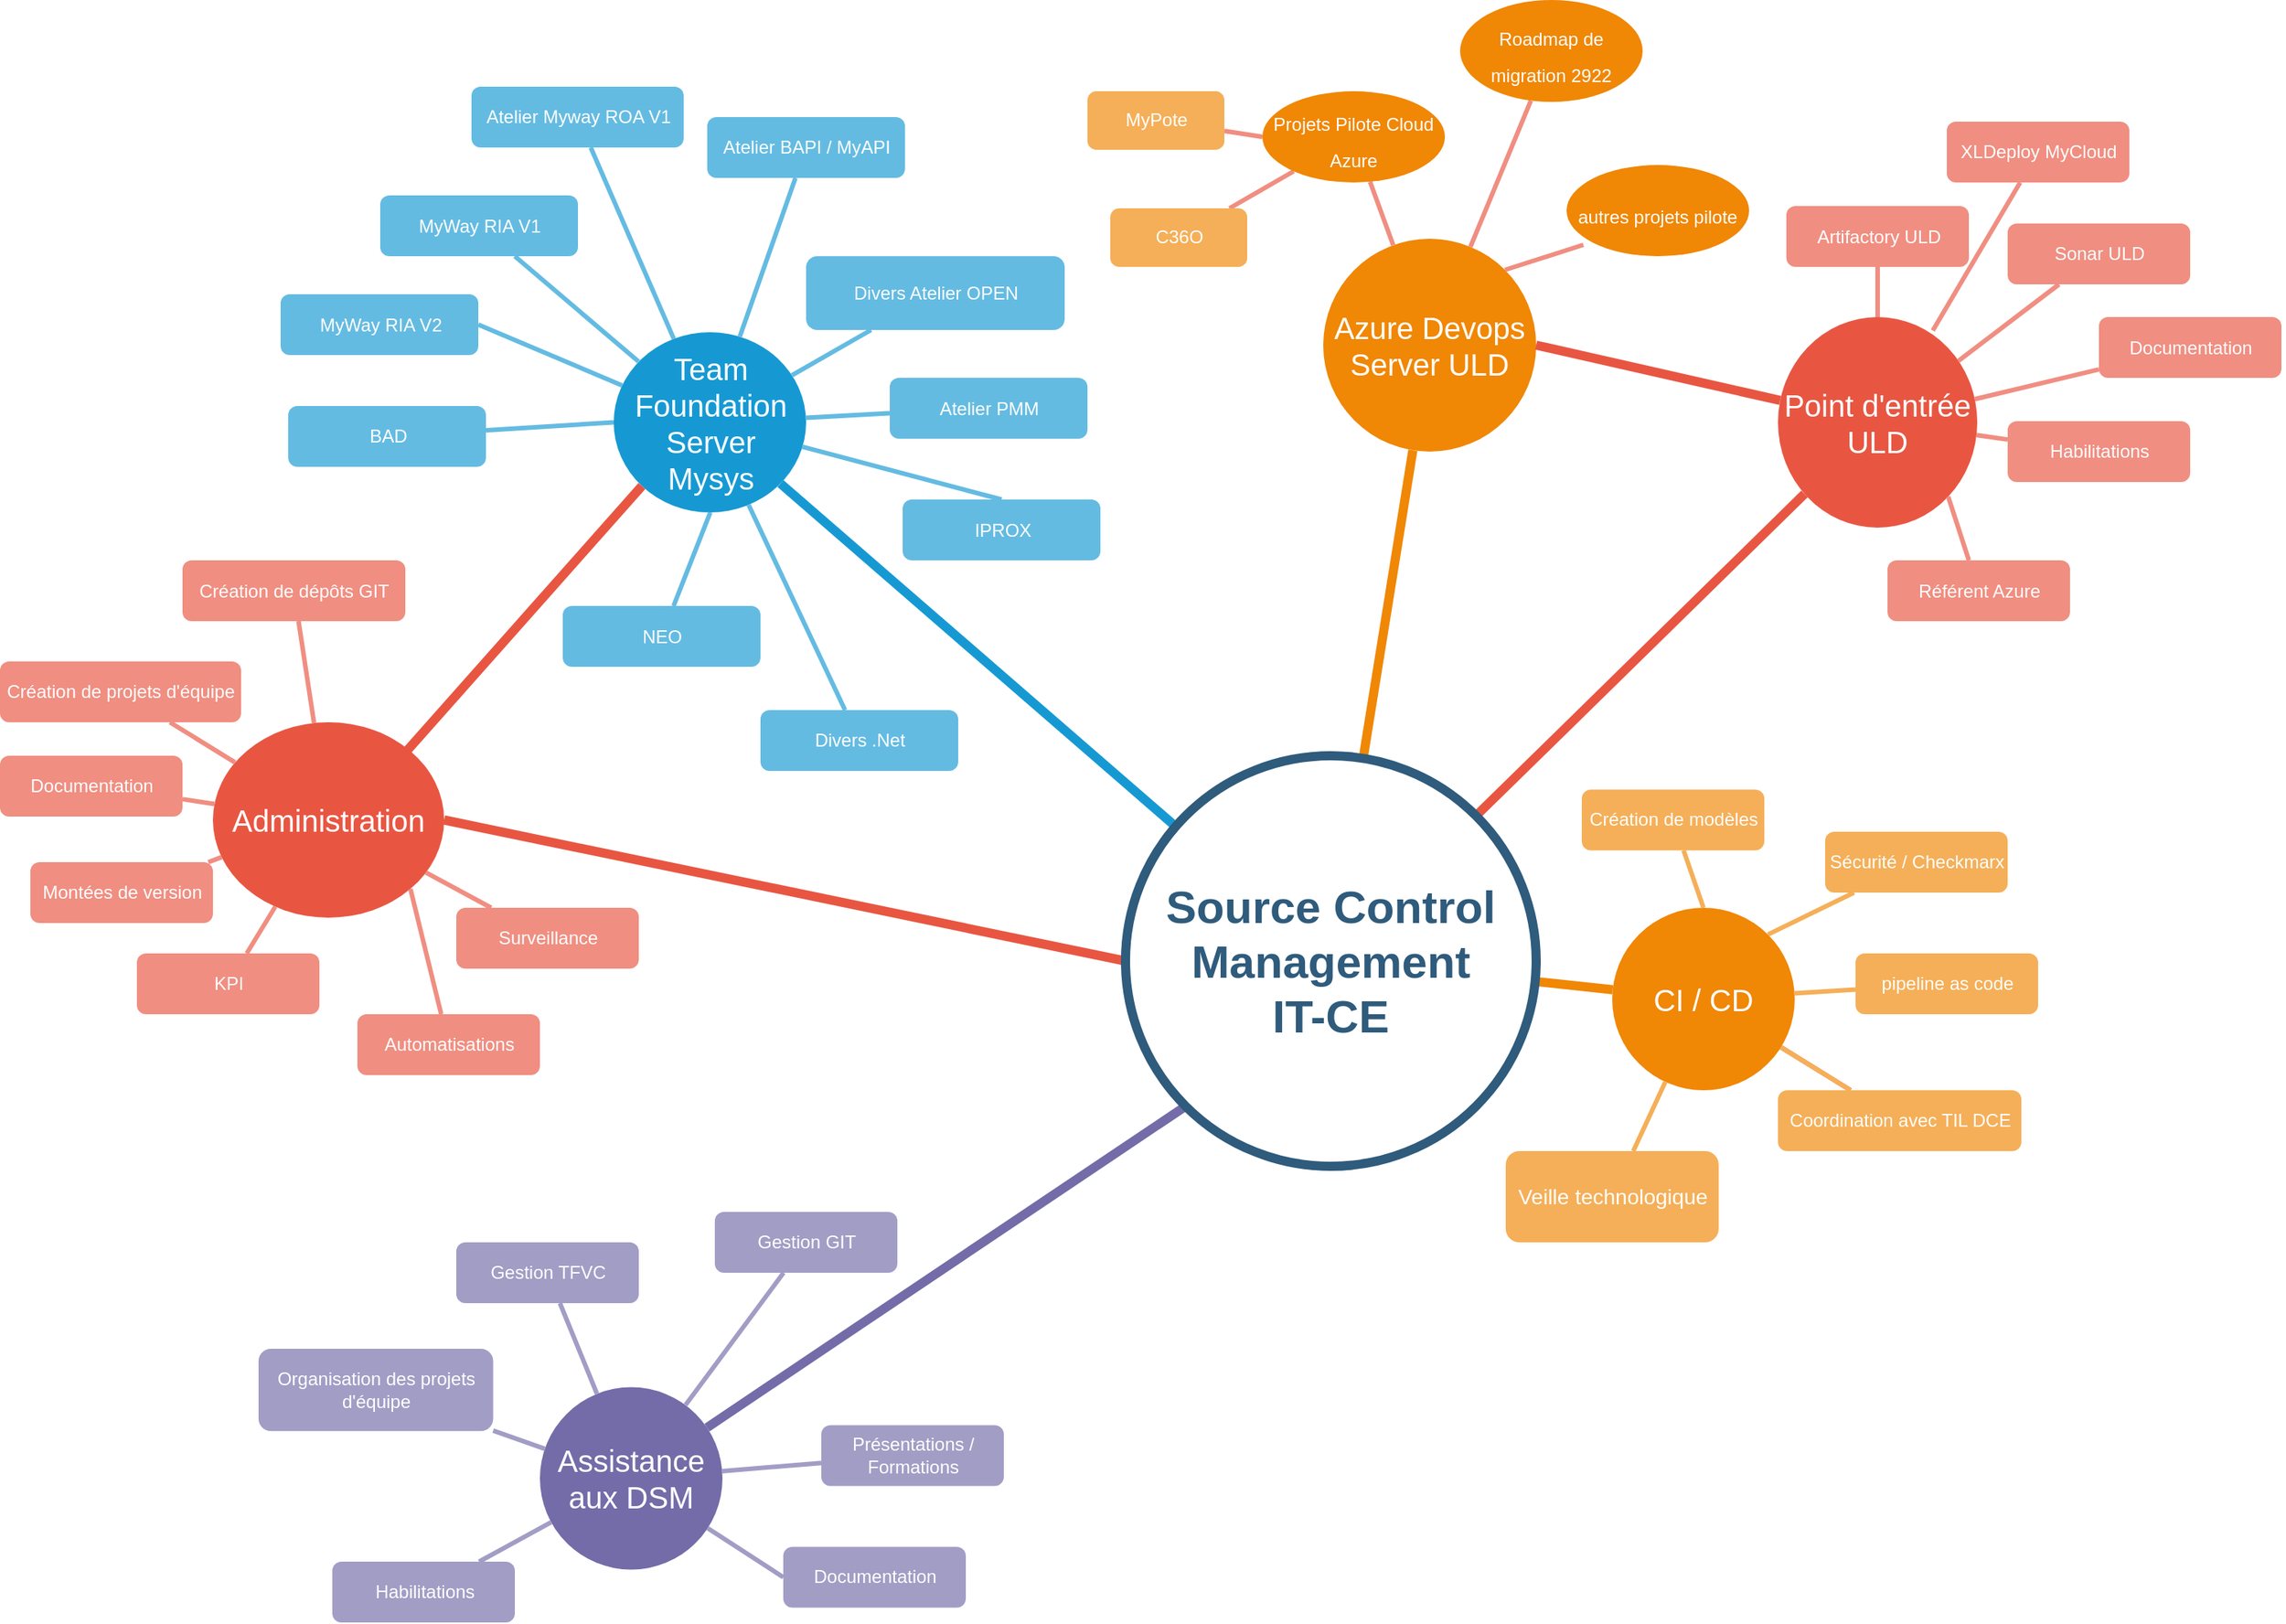 <mxfile version="15.8.0" type="github">
  <diagram id="6a731a19-8d31-9384-78a2-239565b7b9f0" name="Page-1">
    <mxGraphModel dx="1422" dy="772" grid="1" gridSize="10" guides="1" tooltips="1" connect="1" arrows="1" fold="1" page="1" pageScale="1" pageWidth="1169" pageHeight="827" background="none" math="0" shadow="0">
      <root>
        <mxCell id="0" />
        <mxCell id="1" parent="0" />
        <mxCell id="1350" value="Team Foundation Server&lt;br&gt;Mysys" style="ellipse;whiteSpace=wrap;html=1;shadow=0;fontFamily=Helvetica;fontSize=20;fontColor=#FFFFFF;align=center;strokeWidth=3;fillColor=#1699D3;strokeColor=none;" parent="1" vertex="1">
          <mxGeometry x="523.5" y="271.5" width="126.5" height="118.5" as="geometry" />
        </mxCell>
        <mxCell id="q9qTEmQOXEux0ovmEw0c-1572" value="" style="edgeStyle=none;orthogonalLoop=1;jettySize=auto;html=1;endArrow=none;strokeColor=#F08E81;strokeWidth=3;" edge="1" parent="1" source="1351" target="q9qTEmQOXEux0ovmEw0c-1571">
          <mxGeometry relative="1" as="geometry" />
        </mxCell>
        <mxCell id="q9qTEmQOXEux0ovmEw0c-1578" value="" style="edgeStyle=none;orthogonalLoop=1;jettySize=auto;html=1;endArrow=none;strokeColor=#F08E81;strokeWidth=3;" edge="1" parent="1" source="1351" target="q9qTEmQOXEux0ovmEw0c-1577">
          <mxGeometry relative="1" as="geometry" />
        </mxCell>
        <mxCell id="1351" value="Azure Devops Server ULD" style="ellipse;whiteSpace=wrap;html=1;shadow=0;fontFamily=Helvetica;fontSize=20;fontColor=#FFFFFF;align=center;strokeWidth=3;fillColor=#F08705;strokeColor=none;gradientColor=none;" parent="1" vertex="1">
          <mxGeometry x="990" y="210" width="140" height="140" as="geometry" />
        </mxCell>
        <mxCell id="q9qTEmQOXEux0ovmEw0c-1584" value="" style="edgeStyle=none;orthogonalLoop=1;jettySize=auto;html=1;endArrow=none;strokeColor=#E85642;strokeWidth=6;entryX=1;entryY=0;entryDx=0;entryDy=0;" edge="1" parent="1" source="1352" target="1515">
          <mxGeometry relative="1" as="geometry" />
        </mxCell>
        <mxCell id="1352" value="Point d&#39;entrée ULD" style="ellipse;whiteSpace=wrap;html=1;shadow=0;fontFamily=Helvetica;fontSize=20;fontColor=#FFFFFF;align=center;strokeWidth=3;fillColor=#E85642;strokeColor=none;" parent="1" vertex="1">
          <mxGeometry x="1289" y="261.5" width="131" height="138.5" as="geometry" />
        </mxCell>
        <mxCell id="q9qTEmQOXEux0ovmEw0c-1595" value="" style="edgeStyle=none;orthogonalLoop=1;jettySize=auto;html=1;fontSize=14;endArrow=none;strokeColor=#F08E81;strokeWidth=3;" edge="1" parent="1" source="1355" target="1478">
          <mxGeometry relative="1" as="geometry" />
        </mxCell>
        <mxCell id="q9qTEmQOXEux0ovmEw0c-1596" value="" style="edgeStyle=none;orthogonalLoop=1;jettySize=auto;html=1;fontSize=14;endArrow=none;strokeColor=#F08E81;strokeWidth=3;" edge="1" parent="1" source="1355" target="1478">
          <mxGeometry relative="1" as="geometry" />
        </mxCell>
        <mxCell id="1355" value="CI /&amp;nbsp;CD" style="ellipse;whiteSpace=wrap;html=1;shadow=0;fontFamily=Helvetica;fontSize=20;fontColor=#FFFFFF;align=center;strokeWidth=3;fillColor=#F08705;strokeColor=none;" parent="1" vertex="1">
          <mxGeometry x="1180" y="650" width="120" height="120" as="geometry" />
        </mxCell>
        <mxCell id="1356" value="Administration" style="ellipse;whiteSpace=wrap;html=1;shadow=0;fontFamily=Helvetica;fontSize=20;fontColor=#FFFFFF;align=center;strokeWidth=3;fillColor=#E85642;strokeColor=none;" parent="1" vertex="1">
          <mxGeometry x="260" y="528" width="152.01" height="128.5" as="geometry" />
        </mxCell>
        <mxCell id="1358" value="NEO" style="rounded=1;fillColor=#64BBE2;strokeColor=none;strokeWidth=3;shadow=0;html=1;fontColor=#FFFFFF;" parent="1" vertex="1">
          <mxGeometry x="490" y="451.5" width="130" height="40" as="geometry" />
        </mxCell>
        <mxCell id="1359" style="endArrow=none;strokeWidth=6;strokeColor=#1699D3;html=1;" parent="1" source="1515" target="1350" edge="1">
          <mxGeometry relative="1" as="geometry" />
        </mxCell>
        <mxCell id="1360" style="endArrow=none;strokeWidth=6;strokeColor=#f08705;html=1;" parent="1" source="1515" target="1351" edge="1">
          <mxGeometry relative="1" as="geometry" />
        </mxCell>
        <mxCell id="1361" style="endArrow=none;strokeWidth=6;strokeColor=#E85642;html=1;exitX=1;exitY=0.5;exitDx=0;exitDy=0;" parent="1" source="1351" target="1352" edge="1">
          <mxGeometry relative="1" as="geometry" />
        </mxCell>
        <mxCell id="1363" style="endArrow=none;strokeWidth=6;strokeColor=#736CA8;html=1;exitX=0;exitY=1;exitDx=0;exitDy=0;" parent="1" source="1515" target="1516" edge="1">
          <mxGeometry relative="1" as="geometry">
            <mxPoint x="434.5" y="949.5" as="sourcePoint" />
          </mxGeometry>
        </mxCell>
        <mxCell id="1365" value="" style="edgeStyle=none;endArrow=none;strokeWidth=6;strokeColor=#F08705;html=1;" parent="1" source="1515" target="1355" edge="1">
          <mxGeometry x="181" y="226.5" width="100" height="100" as="geometry">
            <mxPoint x="181" y="326.5" as="sourcePoint" />
            <mxPoint x="281" y="226.5" as="targetPoint" />
          </mxGeometry>
        </mxCell>
        <mxCell id="1366" value="" style="edgeStyle=none;endArrow=none;strokeWidth=6;strokeColor=#E85642;html=1;exitX=0;exitY=1;exitDx=0;exitDy=0;entryX=0.834;entryY=0.153;entryDx=0;entryDy=0;entryPerimeter=0;" parent="1" source="1350" target="1356" edge="1">
          <mxGeometry x="181" y="226.5" width="100" height="100" as="geometry">
            <mxPoint x="520" y="350" as="sourcePoint" />
            <mxPoint x="281" y="226.5" as="targetPoint" />
          </mxGeometry>
        </mxCell>
        <mxCell id="1368" value="BAD" style="rounded=1;fillColor=#64BBE2;strokeColor=none;strokeWidth=3;shadow=0;html=1;fontColor=#FFFFFF;" parent="1" vertex="1">
          <mxGeometry x="309.5" y="320" width="130" height="40" as="geometry" />
        </mxCell>
        <mxCell id="1369" value="MyWay RIA V2" style="rounded=1;fillColor=#64BBE2;strokeColor=none;strokeWidth=3;shadow=0;html=1;fontColor=#FFFFFF;" parent="1" vertex="1">
          <mxGeometry x="304.5" y="246.5" width="130" height="40" as="geometry" />
        </mxCell>
        <mxCell id="1370" value="MyWay RIA V1" style="rounded=1;fillColor=#64BBE2;strokeColor=none;strokeWidth=3;shadow=0;html=1;fontColor=#FFFFFF;" parent="1" vertex="1">
          <mxGeometry x="370" y="181.5" width="130" height="40" as="geometry" />
        </mxCell>
        <mxCell id="1371" value="Atelier Myway ROA V1" style="rounded=1;fillColor=#64BBE2;strokeColor=none;strokeWidth=3;shadow=0;html=1;fontColor=#FFFFFF;" parent="1" vertex="1">
          <mxGeometry x="430" y="110" width="139.5" height="40" as="geometry" />
        </mxCell>
        <mxCell id="1372" value="Atelier BAPI / MyAPI" style="rounded=1;fillColor=#64BBE2;strokeColor=none;strokeWidth=3;shadow=0;html=1;fontColor=#FFFFFF;" parent="1" vertex="1">
          <mxGeometry x="585" y="130" width="130" height="40" as="geometry" />
        </mxCell>
        <mxCell id="1373" value="Divers Atelier OPEN" style="rounded=1;fillColor=#64BBE2;strokeColor=none;strokeWidth=3;shadow=0;html=1;fontColor=#FFFFFF;" parent="1" vertex="1">
          <mxGeometry x="650" y="221.5" width="170" height="48.5" as="geometry" />
        </mxCell>
        <mxCell id="1374" value="Atelier PMM" style="rounded=1;fillColor=#64BBE2;strokeColor=none;strokeWidth=3;shadow=0;html=1;fontColor=#FFFFFF;" parent="1" vertex="1">
          <mxGeometry x="705" y="301.5" width="130" height="40" as="geometry" />
        </mxCell>
        <mxCell id="1379" value="" style="edgeStyle=none;endArrow=none;strokeWidth=3;strokeColor=#64BBE2;html=1;" parent="1" target="1358" edge="1">
          <mxGeometry x="-221.5" y="56.5" width="100" height="100" as="geometry">
            <mxPoint x="587" y="390" as="sourcePoint" />
            <mxPoint x="-121.5" y="56.5" as="targetPoint" />
          </mxGeometry>
        </mxCell>
        <mxCell id="1380" value="" style="edgeStyle=none;endArrow=none;strokeWidth=3;strokeColor=#64BBE2;html=1;exitX=0;exitY=0.5;exitDx=0;exitDy=0;" parent="1" source="1350" target="1368" edge="1">
          <mxGeometry x="-221.51" y="130" width="100" height="100" as="geometry">
            <mxPoint x="523.504" y="405.515" as="sourcePoint" />
            <mxPoint x="-121.51" y="130" as="targetPoint" />
          </mxGeometry>
        </mxCell>
        <mxCell id="1381" value="" style="edgeStyle=none;endArrow=none;strokeWidth=3;strokeColor=#64BBE2;html=1;entryX=1;entryY=0.5;entryDx=0;entryDy=0;" parent="1" source="1350" target="1369" edge="1">
          <mxGeometry x="-221.5" y="56.5" width="100" height="100" as="geometry">
            <mxPoint x="-221.5" y="156.5" as="sourcePoint" />
            <mxPoint x="-121.5" y="56.5" as="targetPoint" />
          </mxGeometry>
        </mxCell>
        <mxCell id="1382" value="" style="edgeStyle=none;endArrow=none;strokeWidth=3;strokeColor=#64BBE2;html=1;" parent="1" source="1350" target="1370" edge="1">
          <mxGeometry x="-221.5" y="56.5" width="100" height="100" as="geometry">
            <mxPoint x="-221.5" y="156.5" as="sourcePoint" />
            <mxPoint x="-121.5" y="56.5" as="targetPoint" />
          </mxGeometry>
        </mxCell>
        <mxCell id="1383" value="" style="edgeStyle=none;endArrow=none;strokeWidth=3;strokeColor=#64BBE2;html=1;" parent="1" source="1350" target="1371" edge="1">
          <mxGeometry x="-221.5" y="56.5" width="100" height="100" as="geometry">
            <mxPoint x="-221.5" y="156.5" as="sourcePoint" />
            <mxPoint x="-121.5" y="56.5" as="targetPoint" />
          </mxGeometry>
        </mxCell>
        <mxCell id="1384" value="" style="edgeStyle=none;endArrow=none;strokeWidth=3;strokeColor=#64BBE2;html=1;" parent="1" source="1350" target="1372" edge="1">
          <mxGeometry x="-221.5" y="56.5" width="100" height="100" as="geometry">
            <mxPoint x="-221.5" y="156.5" as="sourcePoint" />
            <mxPoint x="-121.5" y="56.5" as="targetPoint" />
          </mxGeometry>
        </mxCell>
        <mxCell id="1385" value="" style="edgeStyle=none;endArrow=none;strokeWidth=3;strokeColor=#64BBE2;html=1;" parent="1" source="1350" target="1373" edge="1">
          <mxGeometry x="-221.5" y="56.5" width="100" height="100" as="geometry">
            <mxPoint x="-221.5" y="156.5" as="sourcePoint" />
            <mxPoint x="-121.5" y="56.5" as="targetPoint" />
          </mxGeometry>
        </mxCell>
        <mxCell id="1386" value="" style="edgeStyle=none;endArrow=none;strokeWidth=3;strokeColor=#64BBE2;html=1;" parent="1" source="1350" target="1374" edge="1">
          <mxGeometry x="-221.5" y="56.5" width="100" height="100" as="geometry">
            <mxPoint x="-221.5" y="156.5" as="sourcePoint" />
            <mxPoint x="-121.5" y="56.5" as="targetPoint" />
          </mxGeometry>
        </mxCell>
        <mxCell id="q9qTEmQOXEux0ovmEw0c-1579" value="" style="edgeStyle=none;orthogonalLoop=1;jettySize=auto;html=1;endArrow=none;strokeColor=#F08E81;strokeWidth=3;" edge="1" parent="1" source="1392" target="q9qTEmQOXEux0ovmEw0c-1577">
          <mxGeometry relative="1" as="geometry" />
        </mxCell>
        <mxCell id="1392" value="C36O" style="rounded=1;fillColor=#f5af58;strokeColor=none;strokeWidth=3;shadow=0;html=1;fontColor=#FFFFFF;" parent="1" vertex="1">
          <mxGeometry x="850" y="190" width="90" height="38.5" as="geometry" />
        </mxCell>
        <mxCell id="1412" value="Habilitations" style="rounded=1;fillColor=#f08e81;strokeColor=none;strokeWidth=3;shadow=0;html=1;fontColor=#FFFFFF;" parent="1" vertex="1">
          <mxGeometry x="1440" y="330" width="120" height="40" as="geometry" />
        </mxCell>
        <mxCell id="1418" value="Artifactory ULD" style="rounded=1;fillColor=#f08e81;strokeColor=none;strokeWidth=3;shadow=0;html=1;fontColor=#FFFFFF;" parent="1" vertex="1">
          <mxGeometry x="1294.5" y="188.5" width="120" height="40" as="geometry" />
        </mxCell>
        <mxCell id="1419" value="Sonar ULD" style="rounded=1;fillColor=#f08e81;strokeColor=none;strokeWidth=3;shadow=0;html=1;fontColor=#FFFFFF;" parent="1" vertex="1">
          <mxGeometry x="1440" y="200" width="120" height="40" as="geometry" />
        </mxCell>
        <mxCell id="1429" value="" style="edgeStyle=none;endArrow=none;strokeWidth=3;strokeColor=#F08E81;html=1;" parent="1" source="1352" target="1418" edge="1">
          <mxGeometry x="31" y="106.5" width="100" height="100" as="geometry">
            <mxPoint x="31" y="206.5" as="sourcePoint" />
            <mxPoint x="131" y="106.5" as="targetPoint" />
          </mxGeometry>
        </mxCell>
        <mxCell id="1430" value="" style="edgeStyle=none;endArrow=none;strokeWidth=3;strokeColor=#F08E81;html=1;" parent="1" source="1352" target="1419" edge="1">
          <mxGeometry x="31" y="106.5" width="100" height="100" as="geometry">
            <mxPoint x="31" y="206.5" as="sourcePoint" />
            <mxPoint x="131" y="106.5" as="targetPoint" />
          </mxGeometry>
        </mxCell>
        <mxCell id="1431" value="" style="edgeStyle=none;endArrow=none;strokeWidth=3;strokeColor=#F08E81;html=1;" parent="1" source="1352" target="1412" edge="1">
          <mxGeometry x="31" y="106.5" width="100" height="100" as="geometry">
            <mxPoint x="31" y="206.5" as="sourcePoint" />
            <mxPoint x="131" y="106.5" as="targetPoint" />
          </mxGeometry>
        </mxCell>
        <mxCell id="1477" value="Veille technologique" style="rounded=1;fillColor=#f5af58;strokeColor=none;strokeWidth=3;shadow=0;html=1;fontColor=#FFFFFF;fontSize=14;" parent="1" vertex="1">
          <mxGeometry x="1110" y="810" width="140" height="60" as="geometry" />
        </mxCell>
        <mxCell id="1478" value="Coordination avec TIL DCE" style="rounded=1;fillColor=#f5af58;strokeColor=none;strokeWidth=3;shadow=0;html=1;fontColor=#FFFFFF;" parent="1" vertex="1">
          <mxGeometry x="1289" y="770" width="160" height="40" as="geometry" />
        </mxCell>
        <mxCell id="1479" value="" style="edgeStyle=none;endArrow=none;strokeWidth=3;strokeColor=#F5AF58;html=1;" parent="1" source="1355" target="1478" edge="1">
          <mxGeometry x="243.5" y="39" width="100" height="100" as="geometry">
            <mxPoint x="243.5" y="139" as="sourcePoint" />
            <mxPoint x="343.5" y="39" as="targetPoint" />
          </mxGeometry>
        </mxCell>
        <mxCell id="1489" value="" style="edgeStyle=none;endArrow=none;strokeWidth=3;strokeColor=#F5AF58;html=1;" parent="1" source="1355" target="1477" edge="1">
          <mxGeometry x="243.5" y="39" width="100" height="100" as="geometry">
            <mxPoint x="243.5" y="139" as="sourcePoint" />
            <mxPoint x="343.5" y="39" as="targetPoint" />
          </mxGeometry>
        </mxCell>
        <mxCell id="1490" value="Création de dépôts GIT" style="rounded=1;fillColor=#f08e81;strokeColor=none;strokeWidth=3;shadow=0;html=1;fontColor=#FFFFFF;" parent="1" vertex="1">
          <mxGeometry x="240" y="421.5" width="146.5" height="40" as="geometry" />
        </mxCell>
        <mxCell id="1491" value="Création de projets d&#39;équipe" style="rounded=1;fillColor=#f08e81;strokeColor=none;strokeWidth=3;shadow=0;html=1;fontColor=#FFFFFF;" parent="1" vertex="1">
          <mxGeometry x="120" y="488" width="158.5" height="40" as="geometry" />
        </mxCell>
        <mxCell id="1492" value="Documentation" style="rounded=1;fillColor=#f08e81;strokeColor=none;strokeWidth=3;shadow=0;html=1;fontColor=#FFFFFF;" parent="1" vertex="1">
          <mxGeometry x="120" y="550" width="120" height="40" as="geometry" />
        </mxCell>
        <mxCell id="1493" value="Montées de version" style="rounded=1;fillColor=#f08e81;strokeColor=none;strokeWidth=3;shadow=0;html=1;fontColor=#FFFFFF;" parent="1" vertex="1">
          <mxGeometry x="140" y="620" width="120" height="40" as="geometry" />
        </mxCell>
        <mxCell id="1494" value="Surveillance" style="rounded=1;fillColor=#f08e81;strokeColor=none;strokeWidth=3;shadow=0;html=1;fontColor=#FFFFFF;" parent="1" vertex="1">
          <mxGeometry x="420" y="650" width="120" height="40" as="geometry" />
        </mxCell>
        <mxCell id="1503" value="" style="edgeStyle=none;endArrow=none;strokeWidth=3;strokeColor=#F08E81;html=1;" parent="1" source="1356" target="1490" edge="1">
          <mxGeometry x="-313.51" y="-502.5" width="100" height="100" as="geometry">
            <mxPoint x="-313.51" y="-402.5" as="sourcePoint" />
            <mxPoint x="-213.51" y="-502.5" as="targetPoint" />
          </mxGeometry>
        </mxCell>
        <mxCell id="1504" value="" style="edgeStyle=none;endArrow=none;strokeWidth=3;strokeColor=#F08E81;html=1;" parent="1" source="1356" target="1491" edge="1">
          <mxGeometry x="-313.51" y="-502.5" width="100" height="100" as="geometry">
            <mxPoint x="-313.51" y="-402.5" as="sourcePoint" />
            <mxPoint x="-213.51" y="-502.5" as="targetPoint" />
          </mxGeometry>
        </mxCell>
        <mxCell id="1505" value="" style="edgeStyle=none;endArrow=none;strokeWidth=3;strokeColor=#F08E81;html=1;" parent="1" source="1356" target="1492" edge="1">
          <mxGeometry x="-313.51" y="-502.5" width="100" height="100" as="geometry">
            <mxPoint x="-313.51" y="-402.5" as="sourcePoint" />
            <mxPoint x="-213.51" y="-502.5" as="targetPoint" />
          </mxGeometry>
        </mxCell>
        <mxCell id="1506" value="" style="edgeStyle=none;endArrow=none;strokeWidth=3;strokeColor=#F08E81;html=1;" parent="1" source="1356" target="1493" edge="1">
          <mxGeometry x="-313.51" y="-502.5" width="100" height="100" as="geometry">
            <mxPoint x="-313.51" y="-402.5" as="sourcePoint" />
            <mxPoint x="-213.51" y="-502.5" as="targetPoint" />
          </mxGeometry>
        </mxCell>
        <mxCell id="1507" value="" style="edgeStyle=none;endArrow=none;strokeWidth=3;strokeColor=#F08E81;html=1;" parent="1" source="1356" target="1494" edge="1">
          <mxGeometry x="-313.51" y="-502.5" width="100" height="100" as="geometry">
            <mxPoint x="-313.51" y="-402.5" as="sourcePoint" />
            <mxPoint x="-213.51" y="-502.5" as="targetPoint" />
          </mxGeometry>
        </mxCell>
        <mxCell id="1514" style="edgeStyle=orthogonalEdgeStyle;rounded=0;html=1;exitX=0.75;exitY=0;entryX=0.75;entryY=0;startArrow=none;startFill=0;endArrow=block;endFill=1;jettySize=auto;orthogonalLoop=1;strokeColor=#12aab5;strokeWidth=6;fontSize=20;fontColor=#2F5B7C;" parent="1" edge="1">
          <mxGeometry relative="1" as="geometry">
            <mxPoint x="1611" y="371.5" as="sourcePoint" />
            <mxPoint x="1611" y="371.5" as="targetPoint" />
          </mxGeometry>
        </mxCell>
        <mxCell id="q9qTEmQOXEux0ovmEw0c-1586" value="" style="edgeStyle=none;orthogonalLoop=1;jettySize=auto;html=1;endArrow=none;strokeColor=#E85642;strokeWidth=6;entryX=1;entryY=0.5;entryDx=0;entryDy=0;exitX=0;exitY=0.5;exitDx=0;exitDy=0;" edge="1" parent="1" source="1515" target="1356">
          <mxGeometry relative="1" as="geometry">
            <mxPoint x="806" y="811.5" as="targetPoint" />
          </mxGeometry>
        </mxCell>
        <mxCell id="1515" value="Source Control Management&lt;br&gt;IT-CE" style="ellipse;whiteSpace=wrap;html=1;shadow=0;fontFamily=Helvetica;fontSize=30;fontColor=#2F5B7C;align=center;strokeColor=#2F5B7C;strokeWidth=6;fillColor=#FFFFFF;fontStyle=1;gradientColor=none;" parent="1" vertex="1">
          <mxGeometry x="860" y="550" width="270" height="270" as="geometry" />
        </mxCell>
        <mxCell id="1516" value="Assistance aux DSM" style="ellipse;whiteSpace=wrap;html=1;shadow=0;fontFamily=Helvetica;fontSize=20;fontColor=#FFFFFF;align=center;strokeWidth=3;fillColor=#736ca8;strokeColor=none;" parent="1" vertex="1">
          <mxGeometry x="475" y="965.25" width="120" height="120" as="geometry" />
        </mxCell>
        <mxCell id="1517" value="Organisation des projets&lt;br&gt;d&#39;équipe" style="rounded=1;fillColor=#a29dc5;strokeColor=none;strokeWidth=3;shadow=0;html=1;fontColor=#FFFFFF;" parent="1" vertex="1">
          <mxGeometry x="290" y="940" width="154.25" height="54.12" as="geometry" />
        </mxCell>
        <mxCell id="1518" value="Gestion TFVC" style="rounded=1;fillColor=#a29dc5;strokeColor=none;strokeWidth=3;shadow=0;html=1;fontColor=#FFFFFF;" parent="1" vertex="1">
          <mxGeometry x="420" y="870" width="120" height="40" as="geometry" />
        </mxCell>
        <mxCell id="1519" value="Gestion GIT" style="rounded=1;fillColor=#a29dc5;strokeColor=none;strokeWidth=3;shadow=0;html=1;fontColor=#FFFFFF;" parent="1" vertex="1">
          <mxGeometry x="590" y="850" width="120" height="40" as="geometry" />
        </mxCell>
        <mxCell id="1520" value="Présentations / &lt;br&gt;Formations" style="rounded=1;fillColor=#a29dc5;strokeColor=none;strokeWidth=3;shadow=0;html=1;fontColor=#FFFFFF;" parent="1" vertex="1">
          <mxGeometry x="660" y="990.25" width="120" height="40" as="geometry" />
        </mxCell>
        <mxCell id="1521" value="Documentation" style="rounded=1;fillColor=#a29dc5;strokeColor=none;strokeWidth=3;shadow=0;html=1;fontColor=#FFFFFF;" parent="1" vertex="1">
          <mxGeometry x="635" y="1070.25" width="120" height="40" as="geometry" />
        </mxCell>
        <mxCell id="1524" value="Habilitations" style="rounded=1;fillColor=#a29dc5;strokeColor=none;strokeWidth=3;shadow=0;html=1;fontColor=#FFFFFF;" parent="1" vertex="1">
          <mxGeometry x="338.5" y="1080" width="120" height="40" as="geometry" />
        </mxCell>
        <mxCell id="1528" value="" style="edgeStyle=none;endArrow=none;strokeWidth=3;strokeColor=#A29DC5;html=1;" parent="1" source="1516" target="1517" edge="1">
          <mxGeometry x="-1350" y="11.25" width="100" height="100" as="geometry">
            <mxPoint x="-1350" y="111.25" as="sourcePoint" />
            <mxPoint x="-1250" y="11.25" as="targetPoint" />
          </mxGeometry>
        </mxCell>
        <mxCell id="1530" value="" style="edgeStyle=none;endArrow=none;strokeWidth=3;strokeColor=#A29DC5;html=1;" parent="1" source="1516" target="1518" edge="1">
          <mxGeometry x="-1350" y="11.25" width="100" height="100" as="geometry">
            <mxPoint x="-1350" y="111.25" as="sourcePoint" />
            <mxPoint x="-1250" y="11.25" as="targetPoint" />
          </mxGeometry>
        </mxCell>
        <mxCell id="1531" value="" style="edgeStyle=none;endArrow=none;strokeWidth=3;strokeColor=#A29DC5;html=1;" parent="1" source="1516" target="1519" edge="1">
          <mxGeometry x="-1350" y="11.25" width="100" height="100" as="geometry">
            <mxPoint x="-1350" y="111.25" as="sourcePoint" />
            <mxPoint x="-1250" y="11.25" as="targetPoint" />
          </mxGeometry>
        </mxCell>
        <mxCell id="1532" value="" style="edgeStyle=none;endArrow=none;strokeWidth=3;strokeColor=#A29DC5;html=1;" parent="1" source="1516" target="1520" edge="1">
          <mxGeometry x="-1350" y="11.25" width="100" height="100" as="geometry">
            <mxPoint x="-1350" y="111.25" as="sourcePoint" />
            <mxPoint x="-1250" y="11.25" as="targetPoint" />
          </mxGeometry>
        </mxCell>
        <mxCell id="1533" value="" style="edgeStyle=none;endArrow=none;strokeWidth=3;strokeColor=#A29DC5;html=1;entryX=0;entryY=0.5;entryDx=0;entryDy=0;" parent="1" source="1516" target="1521" edge="1">
          <mxGeometry x="-1350" y="11.25" width="100" height="100" as="geometry">
            <mxPoint x="-1350" y="111.25" as="sourcePoint" />
            <mxPoint x="687.5" y="1059.009" as="targetPoint" />
          </mxGeometry>
        </mxCell>
        <mxCell id="1536" value="" style="edgeStyle=none;endArrow=none;strokeWidth=3;strokeColor=#A29DC5;html=1;" parent="1" source="1516" target="1524" edge="1">
          <mxGeometry x="-1350" y="11.25" width="100" height="100" as="geometry">
            <mxPoint x="-1350" y="111.25" as="sourcePoint" />
            <mxPoint x="-1250" y="11.25" as="targetPoint" />
          </mxGeometry>
        </mxCell>
        <mxCell id="1542" style="edgeStyle=none;rounded=0;html=1;exitX=0.5;exitY=1;endArrow=none;endFill=0;jettySize=auto;orthogonalLoop=1;strokeColor=#736CA8;strokeWidth=2;fillColor=#64bbe2;fontSize=20;fontColor=#23445D;" parent="1" edge="1">
          <mxGeometry relative="1" as="geometry">
            <mxPoint x="285" y="1086.25" as="sourcePoint" />
            <mxPoint x="285" y="1086.25" as="targetPoint" />
          </mxGeometry>
        </mxCell>
        <mxCell id="q9qTEmQOXEux0ovmEw0c-1548" value="" style="edgeStyle=none;orthogonalLoop=1;jettySize=auto;html=1;endArrow=none;strokeColor=#64BBE2;strokeWidth=3;" edge="1" parent="1" source="q9qTEmQOXEux0ovmEw0c-1545" target="1350">
          <mxGeometry relative="1" as="geometry" />
        </mxCell>
        <mxCell id="q9qTEmQOXEux0ovmEw0c-1545" value="Divers .Net" style="rounded=1;fillColor=#64BBE2;strokeColor=none;strokeWidth=3;shadow=0;html=1;fontColor=#FFFFFF;" vertex="1" parent="1">
          <mxGeometry x="620" y="520" width="130" height="40" as="geometry" />
        </mxCell>
        <mxCell id="q9qTEmQOXEux0ovmEw0c-1550" value="" style="edgeStyle=none;orthogonalLoop=1;jettySize=auto;html=1;endArrow=none;strokeColor=#64BBE2;strokeWidth=3;exitX=0.5;exitY=0;exitDx=0;exitDy=0;" edge="1" parent="1" source="q9qTEmQOXEux0ovmEw0c-1549" target="1350">
          <mxGeometry relative="1" as="geometry" />
        </mxCell>
        <mxCell id="q9qTEmQOXEux0ovmEw0c-1549" value="IPROX" style="rounded=1;fillColor=#64BBE2;strokeColor=none;strokeWidth=3;shadow=0;html=1;fontColor=#FFFFFF;" vertex="1" parent="1">
          <mxGeometry x="713.5" y="381.5" width="130" height="40" as="geometry" />
        </mxCell>
        <mxCell id="q9qTEmQOXEux0ovmEw0c-1558" value="" style="edgeStyle=none;orthogonalLoop=1;jettySize=auto;html=1;endArrow=none;strokeColor=#F5AF58;strokeWidth=3;" edge="1" parent="1" source="q9qTEmQOXEux0ovmEw0c-1557" target="1355">
          <mxGeometry relative="1" as="geometry" />
        </mxCell>
        <mxCell id="q9qTEmQOXEux0ovmEw0c-1557" value="pipeline as code" style="rounded=1;fillColor=#f5af58;strokeColor=none;strokeWidth=3;shadow=0;html=1;fontColor=#FFFFFF;" vertex="1" parent="1">
          <mxGeometry x="1340" y="680" width="120" height="40" as="geometry" />
        </mxCell>
        <mxCell id="q9qTEmQOXEux0ovmEw0c-1560" value="" style="edgeStyle=none;orthogonalLoop=1;jettySize=auto;html=1;endArrow=none;strokeColor=#F5AF58;strokeWidth=3;entryX=0.5;entryY=0;entryDx=0;entryDy=0;" edge="1" parent="1" source="q9qTEmQOXEux0ovmEw0c-1559" target="1355">
          <mxGeometry relative="1" as="geometry" />
        </mxCell>
        <mxCell id="q9qTEmQOXEux0ovmEw0c-1559" value="Création de modèles" style="rounded=1;fillColor=#f5af58;strokeColor=none;strokeWidth=3;shadow=0;html=1;fontColor=#FFFFFF;" vertex="1" parent="1">
          <mxGeometry x="1160" y="572.25" width="120" height="40" as="geometry" />
        </mxCell>
        <mxCell id="q9qTEmQOXEux0ovmEw0c-1562" value="" style="edgeStyle=none;orthogonalLoop=1;jettySize=auto;html=1;endArrow=none;strokeColor=#F08E81;strokeWidth=3;" edge="1" parent="1" source="q9qTEmQOXEux0ovmEw0c-1561" target="1356">
          <mxGeometry relative="1" as="geometry" />
        </mxCell>
        <mxCell id="q9qTEmQOXEux0ovmEw0c-1561" value="KPI" style="rounded=1;fillColor=#f08e81;strokeColor=none;strokeWidth=3;shadow=0;html=1;fontColor=#FFFFFF;" vertex="1" parent="1">
          <mxGeometry x="210" y="680" width="120" height="40" as="geometry" />
        </mxCell>
        <mxCell id="q9qTEmQOXEux0ovmEw0c-1564" value="" style="edgeStyle=none;orthogonalLoop=1;jettySize=auto;html=1;endArrow=none;strokeColor=#F08E81;strokeWidth=3;entryX=1;entryY=1;entryDx=0;entryDy=0;" edge="1" parent="1" source="q9qTEmQOXEux0ovmEw0c-1563" target="1356">
          <mxGeometry relative="1" as="geometry">
            <mxPoint x="440" y="570" as="targetPoint" />
          </mxGeometry>
        </mxCell>
        <mxCell id="q9qTEmQOXEux0ovmEw0c-1563" value="Automatisations" style="rounded=1;fillColor=#f08e81;strokeColor=none;strokeWidth=3;shadow=0;html=1;fontColor=#FFFFFF;" vertex="1" parent="1">
          <mxGeometry x="355" y="720" width="120" height="40" as="geometry" />
        </mxCell>
        <mxCell id="q9qTEmQOXEux0ovmEw0c-1569" value="" style="edgeStyle=none;orthogonalLoop=1;jettySize=auto;html=1;endArrow=none;strokeColor=#F08E81;strokeWidth=3;entryX=1;entryY=1;entryDx=0;entryDy=0;" edge="1" parent="1" source="q9qTEmQOXEux0ovmEw0c-1568" target="1352">
          <mxGeometry relative="1" as="geometry" />
        </mxCell>
        <mxCell id="q9qTEmQOXEux0ovmEw0c-1568" value="Référent Azure" style="rounded=1;fillColor=#f08e81;strokeColor=none;strokeWidth=3;shadow=0;html=1;fontColor=#FFFFFF;" vertex="1" parent="1">
          <mxGeometry x="1361" y="421.5" width="120" height="40" as="geometry" />
        </mxCell>
        <mxCell id="q9qTEmQOXEux0ovmEw0c-1571" value="&lt;span style=&quot;font-size: 12px&quot;&gt;Roadmap de migration 2922&lt;/span&gt;" style="ellipse;whiteSpace=wrap;html=1;shadow=0;fontSize=20;fontColor=#FFFFFF;strokeColor=none;strokeWidth=3;fillColor=#F08705;" vertex="1" parent="1">
          <mxGeometry x="1080" y="53" width="120" height="67" as="geometry" />
        </mxCell>
        <mxCell id="q9qTEmQOXEux0ovmEw0c-1574" value="" style="edgeStyle=none;orthogonalLoop=1;jettySize=auto;html=1;endArrow=none;strokeColor=#F08E81;strokeWidth=3;exitX=0.092;exitY=0.875;exitDx=0;exitDy=0;exitPerimeter=0;entryX=1;entryY=0;entryDx=0;entryDy=0;" edge="1" parent="1" source="q9qTEmQOXEux0ovmEw0c-1582" target="1351">
          <mxGeometry relative="1" as="geometry">
            <mxPoint x="1180.456" y="198.5" as="sourcePoint" />
          </mxGeometry>
        </mxCell>
        <mxCell id="q9qTEmQOXEux0ovmEw0c-1577" value="&lt;span style=&quot;font-size: 12px&quot;&gt;Projets Pilote Cloud Azure&lt;/span&gt;" style="ellipse;whiteSpace=wrap;html=1;shadow=0;fontSize=20;fontColor=#FFFFFF;strokeColor=none;strokeWidth=3;fillColor=#F08705;" vertex="1" parent="1">
          <mxGeometry x="950" y="113" width="120" height="60" as="geometry" />
        </mxCell>
        <mxCell id="q9qTEmQOXEux0ovmEw0c-1581" value="" style="edgeStyle=none;orthogonalLoop=1;jettySize=auto;html=1;endArrow=none;strokeColor=#F08E81;strokeWidth=3;entryX=0;entryY=0.5;entryDx=0;entryDy=0;" edge="1" parent="1" source="q9qTEmQOXEux0ovmEw0c-1580" target="q9qTEmQOXEux0ovmEw0c-1577">
          <mxGeometry relative="1" as="geometry">
            <mxPoint x="1000" y="160" as="targetPoint" />
          </mxGeometry>
        </mxCell>
        <mxCell id="q9qTEmQOXEux0ovmEw0c-1580" value="MyPote" style="rounded=1;fillColor=#f5af58;strokeColor=none;strokeWidth=3;shadow=0;html=1;fontColor=#FFFFFF;" vertex="1" parent="1">
          <mxGeometry x="835" y="113" width="90" height="38.5" as="geometry" />
        </mxCell>
        <mxCell id="q9qTEmQOXEux0ovmEw0c-1582" value="&lt;span style=&quot;font-size: 12px&quot;&gt;autres projets pilote&lt;/span&gt;" style="ellipse;whiteSpace=wrap;html=1;shadow=0;fontSize=20;fontColor=#FFFFFF;strokeColor=none;strokeWidth=3;fillColor=#F08705;" vertex="1" parent="1">
          <mxGeometry x="1150" y="161.5" width="120" height="60" as="geometry" />
        </mxCell>
        <mxCell id="q9qTEmQOXEux0ovmEw0c-1592" value="" style="edgeStyle=none;orthogonalLoop=1;jettySize=auto;html=1;endArrow=none;strokeColor=#F08E81;strokeWidth=3;" edge="1" parent="1" source="q9qTEmQOXEux0ovmEw0c-1588" target="1352">
          <mxGeometry relative="1" as="geometry" />
        </mxCell>
        <mxCell id="q9qTEmQOXEux0ovmEw0c-1588" value="Documentation" style="rounded=1;fillColor=#f08e81;strokeColor=none;strokeWidth=3;shadow=0;html=1;fontColor=#FFFFFF;" vertex="1" parent="1">
          <mxGeometry x="1500" y="261.5" width="120" height="40" as="geometry" />
        </mxCell>
        <mxCell id="q9qTEmQOXEux0ovmEw0c-1594" value="" style="edgeStyle=none;orthogonalLoop=1;jettySize=auto;html=1;fontSize=14;endArrow=none;strokeColor=#F08E81;strokeWidth=3;entryX=0.777;entryY=0.064;entryDx=0;entryDy=0;entryPerimeter=0;" edge="1" parent="1" source="q9qTEmQOXEux0ovmEw0c-1593" target="1352">
          <mxGeometry relative="1" as="geometry" />
        </mxCell>
        <mxCell id="q9qTEmQOXEux0ovmEw0c-1593" value="XLDeploy MyCloud" style="rounded=1;fillColor=#f08e81;strokeColor=none;strokeWidth=3;shadow=0;html=1;fontColor=#FFFFFF;" vertex="1" parent="1">
          <mxGeometry x="1400" y="133" width="120" height="40" as="geometry" />
        </mxCell>
        <mxCell id="q9qTEmQOXEux0ovmEw0c-1599" value="" style="edgeStyle=none;orthogonalLoop=1;jettySize=auto;html=1;endArrow=none;strokeColor=#F5AF58;strokeWidth=3;entryX=1;entryY=0;entryDx=0;entryDy=0;" edge="1" parent="1" source="q9qTEmQOXEux0ovmEw0c-1597" target="1355">
          <mxGeometry relative="1" as="geometry" />
        </mxCell>
        <mxCell id="q9qTEmQOXEux0ovmEw0c-1597" value="Sécurité / Checkmarx" style="rounded=1;fillColor=#f5af58;strokeColor=none;strokeWidth=3;shadow=0;html=1;fontColor=#FFFFFF;" vertex="1" parent="1">
          <mxGeometry x="1320" y="600" width="120" height="40" as="geometry" />
        </mxCell>
      </root>
    </mxGraphModel>
  </diagram>
</mxfile>
